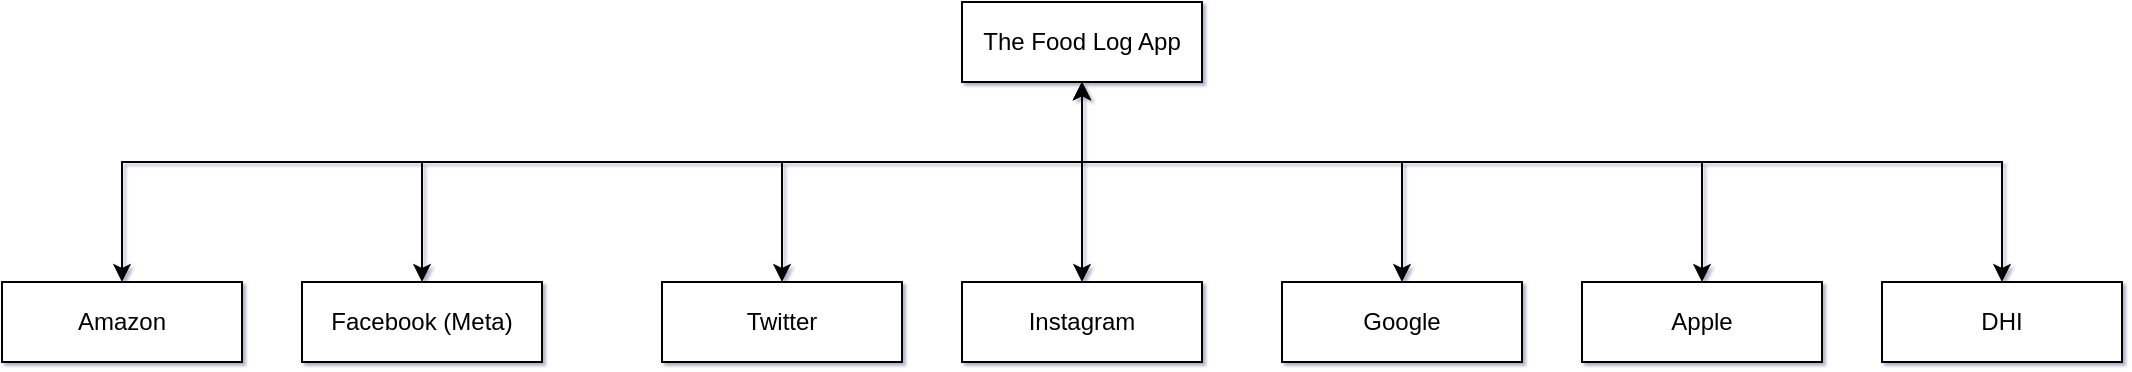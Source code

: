 <mxfile version="17.2.4" type="github">
  <diagram id="IdRLHUtY-4p2xPghFOpl" name="Page-1">
    <mxGraphModel dx="1250" dy="521" grid="1" gridSize="10" guides="1" tooltips="1" connect="1" arrows="0" fold="1" page="1" pageScale="1" pageWidth="1654" pageHeight="2336" math="0" shadow="1">
      <root>
        <mxCell id="0" />
        <mxCell id="1" parent="0" />
        <mxCell id="u56bUHFE6smq1jZlYmX5-8" style="edgeStyle=orthogonalEdgeStyle;rounded=0;orthogonalLoop=1;jettySize=auto;html=1;startArrow=classic;startFill=1;" edge="1" parent="1" source="u56bUHFE6smq1jZlYmX5-1" target="u56bUHFE6smq1jZlYmX5-2">
          <mxGeometry relative="1" as="geometry">
            <Array as="points">
              <mxPoint x="640" y="120" />
              <mxPoint x="160" y="120" />
            </Array>
          </mxGeometry>
        </mxCell>
        <mxCell id="u56bUHFE6smq1jZlYmX5-9" style="edgeStyle=orthogonalEdgeStyle;rounded=0;orthogonalLoop=1;jettySize=auto;html=1;exitX=0.5;exitY=1;exitDx=0;exitDy=0;entryX=0.5;entryY=0;entryDx=0;entryDy=0;" edge="1" parent="1" source="u56bUHFE6smq1jZlYmX5-1" target="u56bUHFE6smq1jZlYmX5-3">
          <mxGeometry relative="1" as="geometry">
            <Array as="points">
              <mxPoint x="640" y="120" />
              <mxPoint x="310" y="120" />
            </Array>
          </mxGeometry>
        </mxCell>
        <mxCell id="u56bUHFE6smq1jZlYmX5-10" style="edgeStyle=orthogonalEdgeStyle;rounded=0;orthogonalLoop=1;jettySize=auto;html=1;exitX=0.5;exitY=1;exitDx=0;exitDy=0;entryX=0.5;entryY=0;entryDx=0;entryDy=0;" edge="1" parent="1" source="u56bUHFE6smq1jZlYmX5-1" target="u56bUHFE6smq1jZlYmX5-4">
          <mxGeometry relative="1" as="geometry">
            <Array as="points">
              <mxPoint x="640" y="120" />
              <mxPoint x="490" y="120" />
            </Array>
          </mxGeometry>
        </mxCell>
        <mxCell id="u56bUHFE6smq1jZlYmX5-11" style="edgeStyle=orthogonalEdgeStyle;rounded=0;orthogonalLoop=1;jettySize=auto;html=1;entryX=0.5;entryY=0;entryDx=0;entryDy=0;startArrow=classic;startFill=1;" edge="1" parent="1" source="u56bUHFE6smq1jZlYmX5-1" target="u56bUHFE6smq1jZlYmX5-5">
          <mxGeometry relative="1" as="geometry" />
        </mxCell>
        <mxCell id="u56bUHFE6smq1jZlYmX5-12" style="edgeStyle=orthogonalEdgeStyle;rounded=0;orthogonalLoop=1;jettySize=auto;html=1;entryX=0.5;entryY=0;entryDx=0;entryDy=0;" edge="1" parent="1" source="u56bUHFE6smq1jZlYmX5-1" target="u56bUHFE6smq1jZlYmX5-6">
          <mxGeometry relative="1" as="geometry">
            <Array as="points">
              <mxPoint x="640" y="120" />
              <mxPoint x="800" y="120" />
            </Array>
          </mxGeometry>
        </mxCell>
        <mxCell id="u56bUHFE6smq1jZlYmX5-13" style="edgeStyle=orthogonalEdgeStyle;rounded=0;orthogonalLoop=1;jettySize=auto;html=1;startArrow=classic;startFill=1;" edge="1" parent="1" source="u56bUHFE6smq1jZlYmX5-1" target="u56bUHFE6smq1jZlYmX5-7">
          <mxGeometry relative="1" as="geometry">
            <Array as="points">
              <mxPoint x="640" y="120" />
              <mxPoint x="950" y="120" />
            </Array>
          </mxGeometry>
        </mxCell>
        <mxCell id="u56bUHFE6smq1jZlYmX5-16" style="edgeStyle=orthogonalEdgeStyle;rounded=0;orthogonalLoop=1;jettySize=auto;html=1;exitX=0.5;exitY=1;exitDx=0;exitDy=0;entryX=0.5;entryY=0;entryDx=0;entryDy=0;startArrow=classic;startFill=1;" edge="1" parent="1" source="u56bUHFE6smq1jZlYmX5-1" target="u56bUHFE6smq1jZlYmX5-14">
          <mxGeometry relative="1" as="geometry">
            <Array as="points">
              <mxPoint x="640" y="120" />
              <mxPoint x="1100" y="120" />
            </Array>
          </mxGeometry>
        </mxCell>
        <mxCell id="u56bUHFE6smq1jZlYmX5-1" value="The Food Log App" style="rounded=0;whiteSpace=wrap;html=1;" vertex="1" parent="1">
          <mxGeometry x="580" y="40" width="120" height="40" as="geometry" />
        </mxCell>
        <mxCell id="u56bUHFE6smq1jZlYmX5-2" value="Amazon" style="rounded=0;whiteSpace=wrap;html=1;" vertex="1" parent="1">
          <mxGeometry x="100" y="180" width="120" height="40" as="geometry" />
        </mxCell>
        <mxCell id="u56bUHFE6smq1jZlYmX5-3" value="Facebook (Meta)" style="rounded=0;whiteSpace=wrap;html=1;" vertex="1" parent="1">
          <mxGeometry x="250" y="180" width="120" height="40" as="geometry" />
        </mxCell>
        <mxCell id="u56bUHFE6smq1jZlYmX5-4" value="Twitter" style="rounded=0;whiteSpace=wrap;html=1;" vertex="1" parent="1">
          <mxGeometry x="430" y="180" width="120" height="40" as="geometry" />
        </mxCell>
        <mxCell id="u56bUHFE6smq1jZlYmX5-5" value="Instagram" style="rounded=0;whiteSpace=wrap;html=1;" vertex="1" parent="1">
          <mxGeometry x="580" y="180" width="120" height="40" as="geometry" />
        </mxCell>
        <mxCell id="u56bUHFE6smq1jZlYmX5-6" value="Google" style="rounded=0;whiteSpace=wrap;html=1;" vertex="1" parent="1">
          <mxGeometry x="740" y="180" width="120" height="40" as="geometry" />
        </mxCell>
        <mxCell id="u56bUHFE6smq1jZlYmX5-7" value="Apple" style="rounded=0;whiteSpace=wrap;html=1;" vertex="1" parent="1">
          <mxGeometry x="890" y="180" width="120" height="40" as="geometry" />
        </mxCell>
        <mxCell id="u56bUHFE6smq1jZlYmX5-14" value="DHI" style="rounded=0;whiteSpace=wrap;html=1;" vertex="1" parent="1">
          <mxGeometry x="1040" y="180" width="120" height="40" as="geometry" />
        </mxCell>
      </root>
    </mxGraphModel>
  </diagram>
</mxfile>
